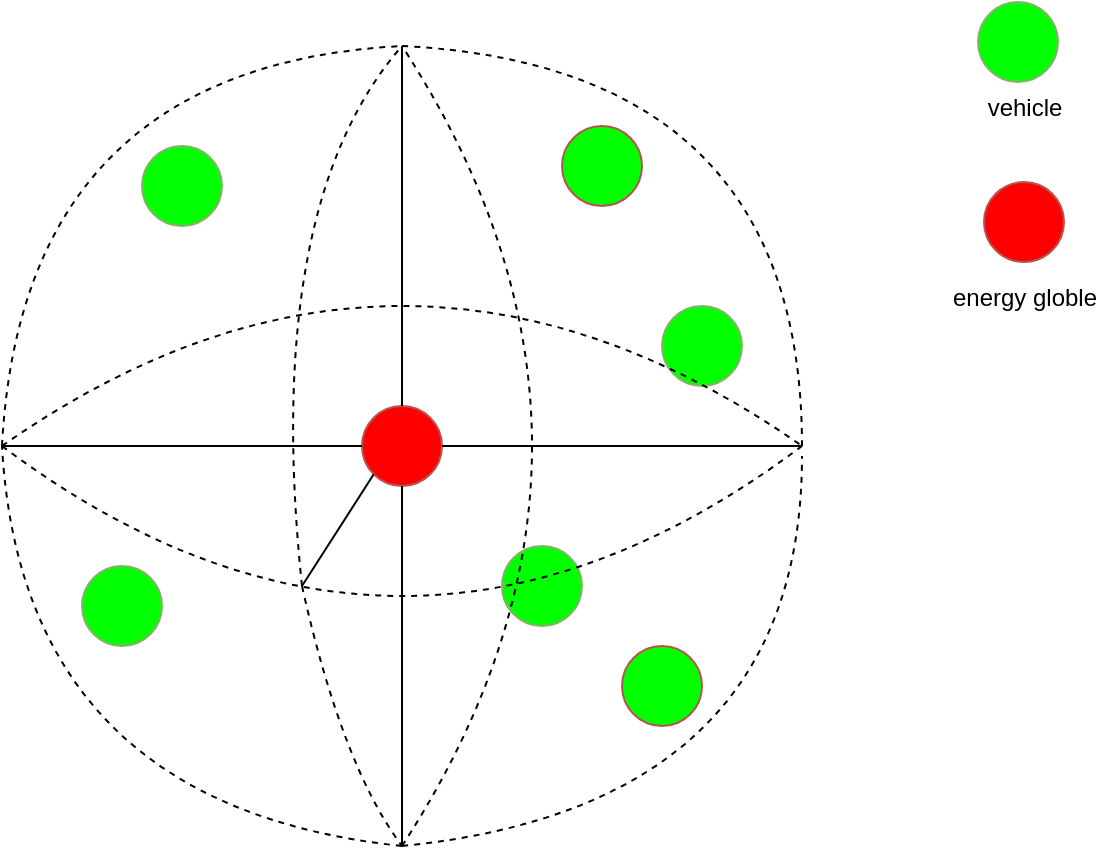 <mxfile version="13.7.4" type="github">
  <diagram id="Wlso93UAbQdTBEzmVuxh" name="第 1 页">
    <mxGraphModel dx="1038" dy="580" grid="0" gridSize="10" guides="1" tooltips="1" connect="1" arrows="1" fold="1" page="1" pageScale="1" pageWidth="827" pageHeight="1169" math="0" shadow="0">
      <root>
        <mxCell id="0" />
        <mxCell id="1" parent="0" />
        <mxCell id="saFXNfNB3Pq0g2MhYeRT-1" value="" style="ellipse;whiteSpace=wrap;html=1;aspect=fixed;strokeColor=#82b366;fillColor=#00FF00;" vertex="1" parent="1">
          <mxGeometry x="530" y="410" width="40" height="40" as="geometry" />
        </mxCell>
        <mxCell id="saFXNfNB3Pq0g2MhYeRT-2" value="" style="ellipse;whiteSpace=wrap;html=1;aspect=fixed;strokeColor=#b85450;fillColor=#00FF00;" vertex="1" parent="1">
          <mxGeometry x="480" y="320" width="40" height="40" as="geometry" />
        </mxCell>
        <mxCell id="saFXNfNB3Pq0g2MhYeRT-3" value="" style="ellipse;whiteSpace=wrap;html=1;aspect=fixed;strokeColor=#b85450;fillColor=#FF0000;" vertex="1" parent="1">
          <mxGeometry x="380" y="460" width="40" height="40" as="geometry" />
        </mxCell>
        <mxCell id="saFXNfNB3Pq0g2MhYeRT-4" value="" style="ellipse;whiteSpace=wrap;html=1;aspect=fixed;strokeColor=#b85450;fillColor=#00FF00;" vertex="1" parent="1">
          <mxGeometry x="510" y="580" width="40" height="40" as="geometry" />
        </mxCell>
        <mxCell id="saFXNfNB3Pq0g2MhYeRT-5" value="" style="ellipse;whiteSpace=wrap;html=1;aspect=fixed;strokeColor=#82b366;fillColor=#00FF00;" vertex="1" parent="1">
          <mxGeometry x="240" y="540" width="40" height="40" as="geometry" />
        </mxCell>
        <mxCell id="saFXNfNB3Pq0g2MhYeRT-6" value="" style="ellipse;whiteSpace=wrap;html=1;aspect=fixed;strokeColor=#82b366;fillColor=#00FF00;" vertex="1" parent="1">
          <mxGeometry x="270" y="330" width="40" height="40" as="geometry" />
        </mxCell>
        <mxCell id="saFXNfNB3Pq0g2MhYeRT-7" value="" style="ellipse;whiteSpace=wrap;html=1;aspect=fixed;strokeColor=#82b366;fillColor=#00FF00;" vertex="1" parent="1">
          <mxGeometry x="450" y="530" width="40" height="40" as="geometry" />
        </mxCell>
        <mxCell id="saFXNfNB3Pq0g2MhYeRT-8" value="" style="endArrow=none;html=1;exitX=0.5;exitY=0;exitDx=0;exitDy=0;" edge="1" parent="1" source="saFXNfNB3Pq0g2MhYeRT-3">
          <mxGeometry width="50" height="50" relative="1" as="geometry">
            <mxPoint x="389" y="450" as="sourcePoint" />
            <mxPoint x="400" y="280" as="targetPoint" />
          </mxGeometry>
        </mxCell>
        <mxCell id="saFXNfNB3Pq0g2MhYeRT-9" value="" style="endArrow=none;html=1;exitX=1;exitY=0.5;exitDx=0;exitDy=0;" edge="1" parent="1" source="saFXNfNB3Pq0g2MhYeRT-3">
          <mxGeometry width="50" height="50" relative="1" as="geometry">
            <mxPoint x="390" y="520" as="sourcePoint" />
            <mxPoint x="600" y="480" as="targetPoint" />
            <Array as="points" />
          </mxGeometry>
        </mxCell>
        <mxCell id="saFXNfNB3Pq0g2MhYeRT-12" value="" style="endArrow=none;html=1;entryX=0;entryY=1;entryDx=0;entryDy=0;" edge="1" parent="1" target="saFXNfNB3Pq0g2MhYeRT-3">
          <mxGeometry width="50" height="50" relative="1" as="geometry">
            <mxPoint x="350" y="550" as="sourcePoint" />
            <mxPoint x="380" y="500" as="targetPoint" />
            <Array as="points" />
          </mxGeometry>
        </mxCell>
        <mxCell id="saFXNfNB3Pq0g2MhYeRT-14" value="" style="endArrow=none;dashed=1;html=1;curved=1;" edge="1" parent="1">
          <mxGeometry width="50" height="50" relative="1" as="geometry">
            <mxPoint x="400" y="280" as="sourcePoint" />
            <mxPoint x="600" y="480" as="targetPoint" />
            <Array as="points">
              <mxPoint x="600" y="290" />
            </Array>
          </mxGeometry>
        </mxCell>
        <mxCell id="saFXNfNB3Pq0g2MhYeRT-16" value="" style="endArrow=none;html=1;entryX=0;entryY=0.5;entryDx=0;entryDy=0;" edge="1" parent="1" target="saFXNfNB3Pq0g2MhYeRT-3">
          <mxGeometry width="50" height="50" relative="1" as="geometry">
            <mxPoint x="200" y="480" as="sourcePoint" />
            <mxPoint x="440" y="470" as="targetPoint" />
            <Array as="points" />
          </mxGeometry>
        </mxCell>
        <mxCell id="saFXNfNB3Pq0g2MhYeRT-17" value="" style="endArrow=none;dashed=1;html=1;curved=1;" edge="1" parent="1">
          <mxGeometry width="50" height="50" relative="1" as="geometry">
            <mxPoint x="200" y="480" as="sourcePoint" />
            <mxPoint x="400" y="280" as="targetPoint" />
            <Array as="points">
              <mxPoint x="210" y="290" />
            </Array>
          </mxGeometry>
        </mxCell>
        <mxCell id="saFXNfNB3Pq0g2MhYeRT-18" value="" style="endArrow=none;html=1;exitX=0.5;exitY=1;exitDx=0;exitDy=0;" edge="1" parent="1" source="saFXNfNB3Pq0g2MhYeRT-3">
          <mxGeometry width="50" height="50" relative="1" as="geometry">
            <mxPoint x="390" y="520" as="sourcePoint" />
            <mxPoint x="400" y="680" as="targetPoint" />
          </mxGeometry>
        </mxCell>
        <mxCell id="saFXNfNB3Pq0g2MhYeRT-19" value="" style="endArrow=none;dashed=1;html=1;curved=1;" edge="1" parent="1">
          <mxGeometry width="50" height="50" relative="1" as="geometry">
            <mxPoint x="400" y="680" as="sourcePoint" />
            <mxPoint x="600" y="485" as="targetPoint" />
            <Array as="points">
              <mxPoint x="600" y="660" />
            </Array>
          </mxGeometry>
        </mxCell>
        <mxCell id="saFXNfNB3Pq0g2MhYeRT-20" value="" style="endArrow=none;dashed=1;html=1;curved=1;" edge="1" parent="1">
          <mxGeometry width="50" height="50" relative="1" as="geometry">
            <mxPoint x="400" y="680" as="sourcePoint" />
            <mxPoint x="200" y="480" as="targetPoint" />
            <Array as="points">
              <mxPoint x="210" y="660" />
            </Array>
          </mxGeometry>
        </mxCell>
        <mxCell id="saFXNfNB3Pq0g2MhYeRT-21" value="" style="endArrow=none;dashed=1;html=1;curved=1;" edge="1" parent="1">
          <mxGeometry width="50" height="50" relative="1" as="geometry">
            <mxPoint x="200" y="480" as="sourcePoint" />
            <mxPoint x="600" y="480" as="targetPoint" />
            <Array as="points">
              <mxPoint x="400" y="340" />
            </Array>
          </mxGeometry>
        </mxCell>
        <mxCell id="saFXNfNB3Pq0g2MhYeRT-22" value="" style="endArrow=none;dashed=1;html=1;curved=1;" edge="1" parent="1">
          <mxGeometry width="50" height="50" relative="1" as="geometry">
            <mxPoint x="200" y="480" as="sourcePoint" />
            <mxPoint x="600" y="480" as="targetPoint" />
            <Array as="points">
              <mxPoint x="400" y="630" />
            </Array>
          </mxGeometry>
        </mxCell>
        <mxCell id="saFXNfNB3Pq0g2MhYeRT-27" value="" style="endArrow=none;dashed=1;html=1;curved=1;" edge="1" parent="1">
          <mxGeometry width="50" height="50" relative="1" as="geometry">
            <mxPoint x="350" y="550" as="sourcePoint" />
            <mxPoint x="400" y="280" as="targetPoint" />
            <Array as="points">
              <mxPoint x="330" y="360" />
            </Array>
          </mxGeometry>
        </mxCell>
        <mxCell id="saFXNfNB3Pq0g2MhYeRT-28" value="" style="endArrow=none;dashed=1;html=1;curved=1;" edge="1" parent="1">
          <mxGeometry width="50" height="50" relative="1" as="geometry">
            <mxPoint x="350" y="550" as="sourcePoint" />
            <mxPoint x="400" y="680" as="targetPoint" />
            <Array as="points">
              <mxPoint x="370" y="640" />
            </Array>
          </mxGeometry>
        </mxCell>
        <mxCell id="saFXNfNB3Pq0g2MhYeRT-29" value="" style="endArrow=none;dashed=1;html=1;curved=1;" edge="1" parent="1">
          <mxGeometry width="50" height="50" relative="1" as="geometry">
            <mxPoint x="400" y="680" as="sourcePoint" />
            <mxPoint x="400" y="280" as="targetPoint" />
            <Array as="points">
              <mxPoint x="530" y="480" />
            </Array>
          </mxGeometry>
        </mxCell>
        <mxCell id="saFXNfNB3Pq0g2MhYeRT-30" value="" style="ellipse;whiteSpace=wrap;html=1;aspect=fixed;strokeColor=#82b366;fillColor=#00FF00;" vertex="1" parent="1">
          <mxGeometry x="688" y="258" width="40" height="40" as="geometry" />
        </mxCell>
        <mxCell id="saFXNfNB3Pq0g2MhYeRT-31" value="" style="ellipse;whiteSpace=wrap;html=1;aspect=fixed;strokeColor=#b85450;fillColor=#FF0000;" vertex="1" parent="1">
          <mxGeometry x="691" y="348" width="40" height="40" as="geometry" />
        </mxCell>
        <mxCell id="saFXNfNB3Pq0g2MhYeRT-32" value="vehicle" style="text;html=1;resizable=0;autosize=1;align=center;verticalAlign=middle;points=[];fillColor=none;strokeColor=none;rounded=0;" vertex="1" parent="1">
          <mxGeometry x="687" y="302" width="48" height="18" as="geometry" />
        </mxCell>
        <mxCell id="saFXNfNB3Pq0g2MhYeRT-33" value="energy globle" style="text;html=1;resizable=0;autosize=1;align=center;verticalAlign=middle;points=[];fillColor=none;strokeColor=none;rounded=0;" vertex="1" parent="1">
          <mxGeometry x="670" y="397" width="82" height="18" as="geometry" />
        </mxCell>
      </root>
    </mxGraphModel>
  </diagram>
</mxfile>
